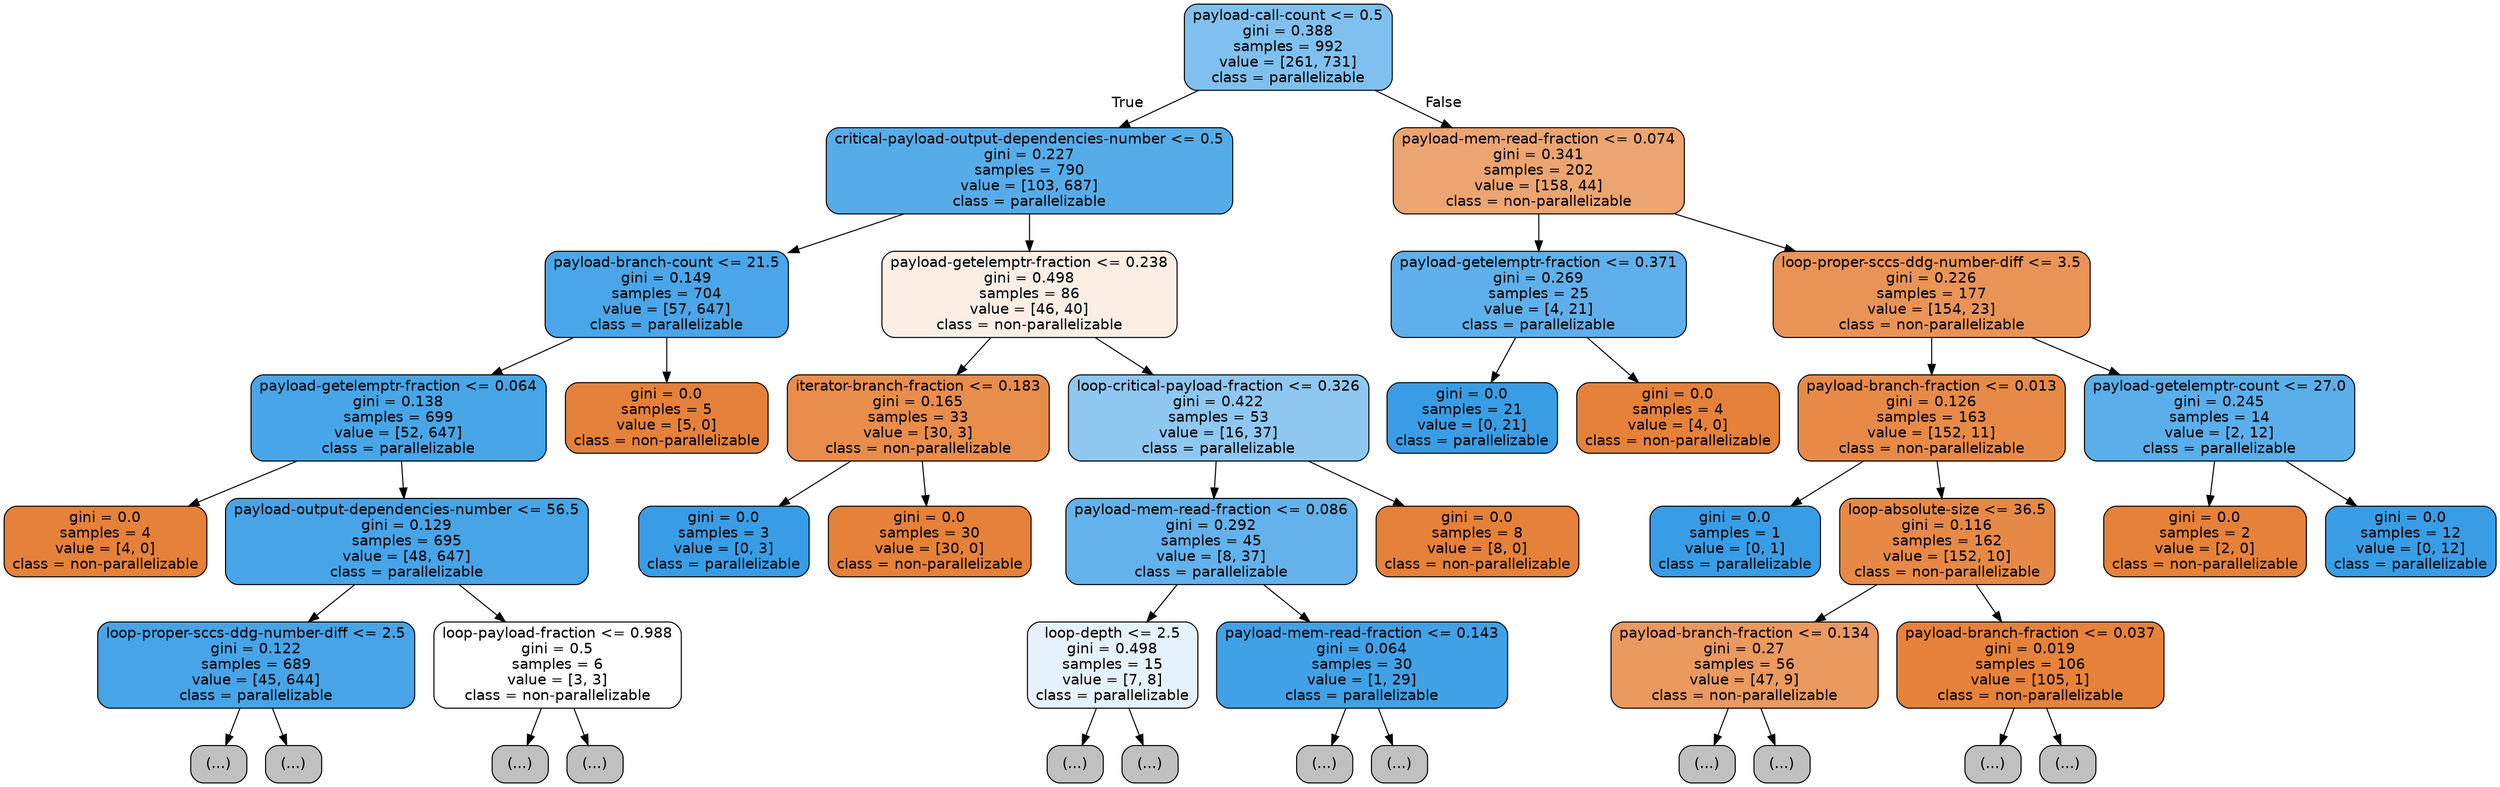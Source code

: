digraph Tree {
node [shape=box, style="filled, rounded", color="black", fontname=helvetica] ;
edge [fontname=helvetica] ;
0 [label="payload-call-count <= 0.5\ngini = 0.388\nsamples = 992\nvalue = [261, 731]\nclass = parallelizable", fillcolor="#399de5a4"] ;
1 [label="critical-payload-output-dependencies-number <= 0.5\ngini = 0.227\nsamples = 790\nvalue = [103, 687]\nclass = parallelizable", fillcolor="#399de5d9"] ;
0 -> 1 [labeldistance=2.5, labelangle=45, headlabel="True"] ;
2 [label="payload-branch-count <= 21.5\ngini = 0.149\nsamples = 704\nvalue = [57, 647]\nclass = parallelizable", fillcolor="#399de5e9"] ;
1 -> 2 ;
3 [label="payload-getelemptr-fraction <= 0.064\ngini = 0.138\nsamples = 699\nvalue = [52, 647]\nclass = parallelizable", fillcolor="#399de5eb"] ;
2 -> 3 ;
4 [label="gini = 0.0\nsamples = 4\nvalue = [4, 0]\nclass = non-parallelizable", fillcolor="#e58139ff"] ;
3 -> 4 ;
5 [label="payload-output-dependencies-number <= 56.5\ngini = 0.129\nsamples = 695\nvalue = [48, 647]\nclass = parallelizable", fillcolor="#399de5ec"] ;
3 -> 5 ;
6 [label="loop-proper-sccs-ddg-number-diff <= 2.5\ngini = 0.122\nsamples = 689\nvalue = [45, 644]\nclass = parallelizable", fillcolor="#399de5ed"] ;
5 -> 6 ;
7 [label="(...)", fillcolor="#C0C0C0"] ;
6 -> 7 ;
100 [label="(...)", fillcolor="#C0C0C0"] ;
6 -> 100 ;
105 [label="loop-payload-fraction <= 0.988\ngini = 0.5\nsamples = 6\nvalue = [3, 3]\nclass = non-parallelizable", fillcolor="#e5813900"] ;
5 -> 105 ;
106 [label="(...)", fillcolor="#C0C0C0"] ;
105 -> 106 ;
109 [label="(...)", fillcolor="#C0C0C0"] ;
105 -> 109 ;
110 [label="gini = 0.0\nsamples = 5\nvalue = [5, 0]\nclass = non-parallelizable", fillcolor="#e58139ff"] ;
2 -> 110 ;
111 [label="payload-getelemptr-fraction <= 0.238\ngini = 0.498\nsamples = 86\nvalue = [46, 40]\nclass = non-parallelizable", fillcolor="#e5813921"] ;
1 -> 111 ;
112 [label="iterator-branch-fraction <= 0.183\ngini = 0.165\nsamples = 33\nvalue = [30, 3]\nclass = non-parallelizable", fillcolor="#e58139e6"] ;
111 -> 112 ;
113 [label="gini = 0.0\nsamples = 3\nvalue = [0, 3]\nclass = parallelizable", fillcolor="#399de5ff"] ;
112 -> 113 ;
114 [label="gini = 0.0\nsamples = 30\nvalue = [30, 0]\nclass = non-parallelizable", fillcolor="#e58139ff"] ;
112 -> 114 ;
115 [label="loop-critical-payload-fraction <= 0.326\ngini = 0.422\nsamples = 53\nvalue = [16, 37]\nclass = parallelizable", fillcolor="#399de591"] ;
111 -> 115 ;
116 [label="payload-mem-read-fraction <= 0.086\ngini = 0.292\nsamples = 45\nvalue = [8, 37]\nclass = parallelizable", fillcolor="#399de5c8"] ;
115 -> 116 ;
117 [label="loop-depth <= 2.5\ngini = 0.498\nsamples = 15\nvalue = [7, 8]\nclass = parallelizable", fillcolor="#399de520"] ;
116 -> 117 ;
118 [label="(...)", fillcolor="#C0C0C0"] ;
117 -> 118 ;
123 [label="(...)", fillcolor="#C0C0C0"] ;
117 -> 123 ;
124 [label="payload-mem-read-fraction <= 0.143\ngini = 0.064\nsamples = 30\nvalue = [1, 29]\nclass = parallelizable", fillcolor="#399de5f6"] ;
116 -> 124 ;
125 [label="(...)", fillcolor="#C0C0C0"] ;
124 -> 125 ;
126 [label="(...)", fillcolor="#C0C0C0"] ;
124 -> 126 ;
129 [label="gini = 0.0\nsamples = 8\nvalue = [8, 0]\nclass = non-parallelizable", fillcolor="#e58139ff"] ;
115 -> 129 ;
130 [label="payload-mem-read-fraction <= 0.074\ngini = 0.341\nsamples = 202\nvalue = [158, 44]\nclass = non-parallelizable", fillcolor="#e58139b8"] ;
0 -> 130 [labeldistance=2.5, labelangle=-45, headlabel="False"] ;
131 [label="payload-getelemptr-fraction <= 0.371\ngini = 0.269\nsamples = 25\nvalue = [4, 21]\nclass = parallelizable", fillcolor="#399de5ce"] ;
130 -> 131 ;
132 [label="gini = 0.0\nsamples = 21\nvalue = [0, 21]\nclass = parallelizable", fillcolor="#399de5ff"] ;
131 -> 132 ;
133 [label="gini = 0.0\nsamples = 4\nvalue = [4, 0]\nclass = non-parallelizable", fillcolor="#e58139ff"] ;
131 -> 133 ;
134 [label="loop-proper-sccs-ddg-number-diff <= 3.5\ngini = 0.226\nsamples = 177\nvalue = [154, 23]\nclass = non-parallelizable", fillcolor="#e58139d9"] ;
130 -> 134 ;
135 [label="payload-branch-fraction <= 0.013\ngini = 0.126\nsamples = 163\nvalue = [152, 11]\nclass = non-parallelizable", fillcolor="#e58139ed"] ;
134 -> 135 ;
136 [label="gini = 0.0\nsamples = 1\nvalue = [0, 1]\nclass = parallelizable", fillcolor="#399de5ff"] ;
135 -> 136 ;
137 [label="loop-absolute-size <= 36.5\ngini = 0.116\nsamples = 162\nvalue = [152, 10]\nclass = non-parallelizable", fillcolor="#e58139ee"] ;
135 -> 137 ;
138 [label="payload-branch-fraction <= 0.134\ngini = 0.27\nsamples = 56\nvalue = [47, 9]\nclass = non-parallelizable", fillcolor="#e58139ce"] ;
137 -> 138 ;
139 [label="(...)", fillcolor="#C0C0C0"] ;
138 -> 139 ;
142 [label="(...)", fillcolor="#C0C0C0"] ;
138 -> 142 ;
147 [label="payload-branch-fraction <= 0.037\ngini = 0.019\nsamples = 106\nvalue = [105, 1]\nclass = non-parallelizable", fillcolor="#e58139fd"] ;
137 -> 147 ;
148 [label="(...)", fillcolor="#C0C0C0"] ;
147 -> 148 ;
151 [label="(...)", fillcolor="#C0C0C0"] ;
147 -> 151 ;
152 [label="payload-getelemptr-count <= 27.0\ngini = 0.245\nsamples = 14\nvalue = [2, 12]\nclass = parallelizable", fillcolor="#399de5d4"] ;
134 -> 152 ;
153 [label="gini = 0.0\nsamples = 2\nvalue = [2, 0]\nclass = non-parallelizable", fillcolor="#e58139ff"] ;
152 -> 153 ;
154 [label="gini = 0.0\nsamples = 12\nvalue = [0, 12]\nclass = parallelizable", fillcolor="#399de5ff"] ;
152 -> 154 ;
}